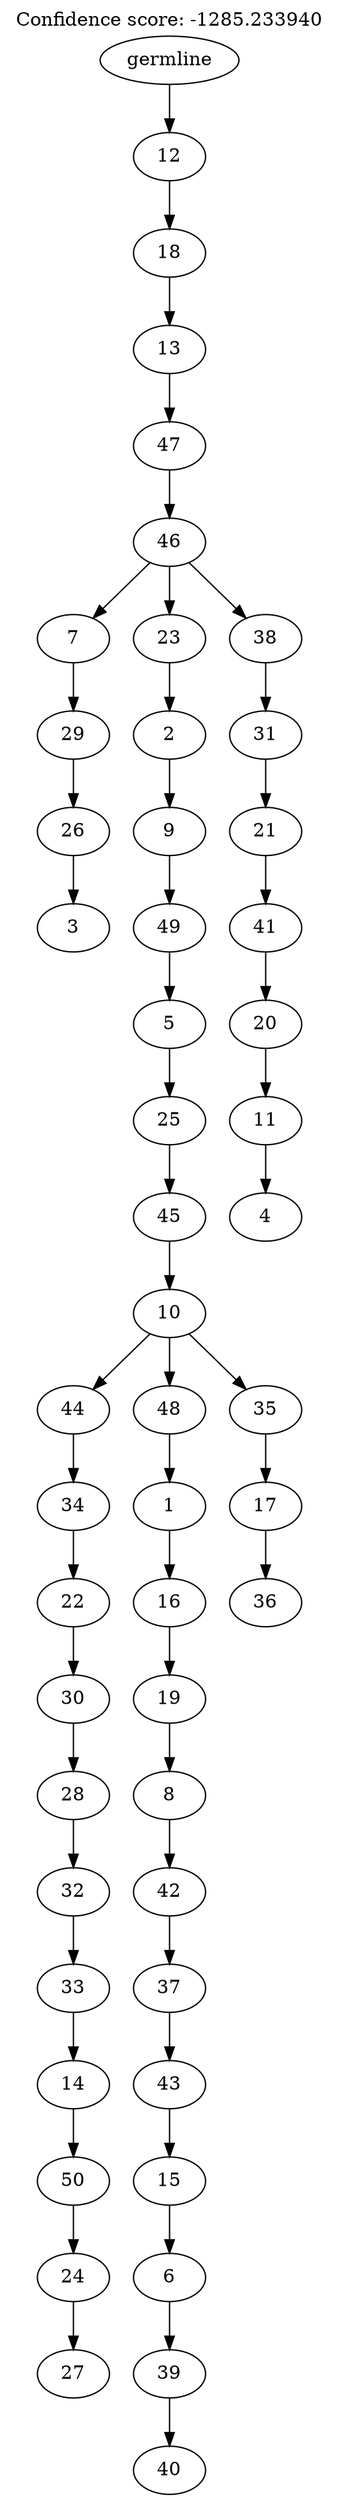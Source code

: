 digraph g {
	"49" -> "50";
	"50" [label="3"];
	"48" -> "49";
	"49" [label="26"];
	"47" -> "48";
	"48" [label="29"];
	"45" -> "46";
	"46" [label="27"];
	"44" -> "45";
	"45" [label="24"];
	"43" -> "44";
	"44" [label="50"];
	"42" -> "43";
	"43" [label="14"];
	"41" -> "42";
	"42" [label="33"];
	"40" -> "41";
	"41" [label="32"];
	"39" -> "40";
	"40" [label="28"];
	"38" -> "39";
	"39" [label="30"];
	"37" -> "38";
	"38" [label="22"];
	"36" -> "37";
	"37" [label="34"];
	"34" -> "35";
	"35" [label="40"];
	"33" -> "34";
	"34" [label="39"];
	"32" -> "33";
	"33" [label="6"];
	"31" -> "32";
	"32" [label="15"];
	"30" -> "31";
	"31" [label="43"];
	"29" -> "30";
	"30" [label="37"];
	"28" -> "29";
	"29" [label="42"];
	"27" -> "28";
	"28" [label="8"];
	"26" -> "27";
	"27" [label="19"];
	"25" -> "26";
	"26" [label="16"];
	"24" -> "25";
	"25" [label="1"];
	"22" -> "23";
	"23" [label="36"];
	"21" -> "22";
	"22" [label="17"];
	"20" -> "21";
	"21" [label="35"];
	"20" -> "24";
	"24" [label="48"];
	"20" -> "36";
	"36" [label="44"];
	"19" -> "20";
	"20" [label="10"];
	"18" -> "19";
	"19" [label="45"];
	"17" -> "18";
	"18" [label="25"];
	"16" -> "17";
	"17" [label="5"];
	"15" -> "16";
	"16" [label="49"];
	"14" -> "15";
	"15" [label="9"];
	"13" -> "14";
	"14" [label="2"];
	"11" -> "12";
	"12" [label="4"];
	"10" -> "11";
	"11" [label="11"];
	"9" -> "10";
	"10" [label="20"];
	"8" -> "9";
	"9" [label="41"];
	"7" -> "8";
	"8" [label="21"];
	"6" -> "7";
	"7" [label="31"];
	"5" -> "6";
	"6" [label="38"];
	"5" -> "13";
	"13" [label="23"];
	"5" -> "47";
	"47" [label="7"];
	"4" -> "5";
	"5" [label="46"];
	"3" -> "4";
	"4" [label="47"];
	"2" -> "3";
	"3" [label="13"];
	"1" -> "2";
	"2" [label="18"];
	"0" -> "1";
	"1" [label="12"];
	"0" [label="germline"];
	labelloc="t";
	label="Confidence score: -1285.233940";
}
